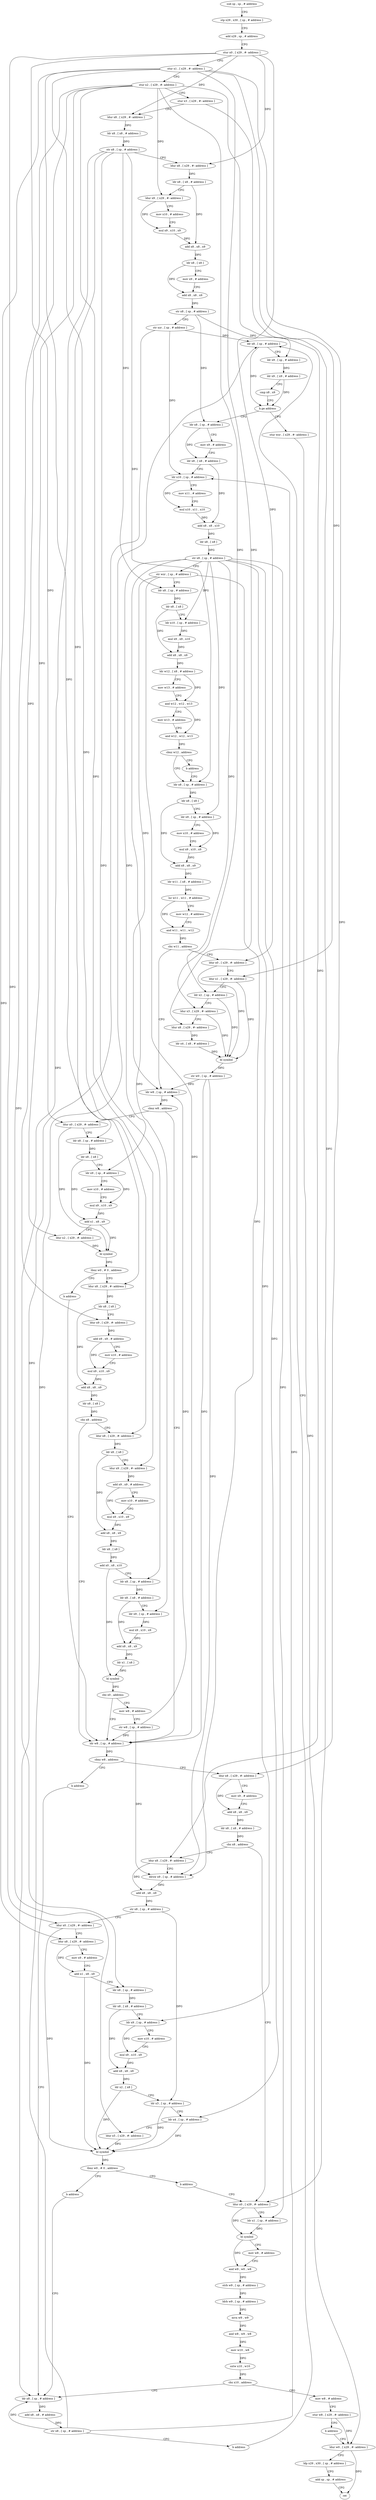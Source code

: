 digraph "func" {
"4319716" [label = "sub sp , sp , # address" ]
"4319720" [label = "stp x29 , x30 , [ sp , # address ]" ]
"4319724" [label = "add x29 , sp , # address" ]
"4319728" [label = "stur x0 , [ x29 , #- address ]" ]
"4319732" [label = "stur x1 , [ x29 , #- address ]" ]
"4319736" [label = "stur x2 , [ x29 , #- address ]" ]
"4319740" [label = "stur x3 , [ x29 , #- address ]" ]
"4319744" [label = "ldur x8 , [ x29 , #- address ]" ]
"4319748" [label = "ldr x8 , [ x8 , # address ]" ]
"4319752" [label = "str x8 , [ sp , # address ]" ]
"4319756" [label = "ldur x8 , [ x29 , #- address ]" ]
"4319760" [label = "ldr x8 , [ x8 , # address ]" ]
"4319764" [label = "ldur x9 , [ x29 , #- address ]" ]
"4319768" [label = "mov x10 , # address" ]
"4319772" [label = "mul x9 , x10 , x9" ]
"4319776" [label = "add x8 , x8 , x9" ]
"4319780" [label = "ldr x8 , [ x8 ]" ]
"4319784" [label = "mov x9 , # address" ]
"4319788" [label = "add x8 , x8 , x9" ]
"4319792" [label = "str x8 , [ sp , # address ]" ]
"4319796" [label = "str xzr , [ sp , # address ]" ]
"4319800" [label = "ldr x8 , [ sp , # address ]" ]
"4320344" [label = "stur wzr , [ x29 , #- address ]" ]
"4320348" [label = "ldur w0 , [ x29 , #- address ]" ]
"4319820" [label = "ldr x8 , [ sp , # address ]" ]
"4319824" [label = "mov x9 , # address" ]
"4319828" [label = "ldr x8 , [ x8 , # address ]" ]
"4319832" [label = "ldr x10 , [ sp , # address ]" ]
"4319836" [label = "mov x11 , # address" ]
"4319840" [label = "mul x10 , x11 , x10" ]
"4319844" [label = "add x8 , x8 , x10" ]
"4319848" [label = "ldr x8 , [ x8 ]" ]
"4319852" [label = "str x8 , [ sp , # address ]" ]
"4319856" [label = "str wzr , [ sp , # address ]" ]
"4319860" [label = "ldr x8 , [ sp , # address ]" ]
"4319864" [label = "ldr x8 , [ x8 ]" ]
"4319868" [label = "ldr x10 , [ sp , # address ]" ]
"4319872" [label = "mul x9 , x9 , x10" ]
"4319876" [label = "add x8 , x8 , x9" ]
"4319880" [label = "ldr w12 , [ x8 , # address ]" ]
"4319884" [label = "mov w13 , # address" ]
"4319888" [label = "and w12 , w12 , w13" ]
"4319892" [label = "mov w13 , # address" ]
"4319896" [label = "and w12 , w12 , w13" ]
"4319900" [label = "cbnz w12 , address" ]
"4319908" [label = "ldr x8 , [ sp , # address ]" ]
"4319904" [label = "b address" ]
"4319912" [label = "ldr x8 , [ x8 ]" ]
"4319916" [label = "ldr x9 , [ sp , # address ]" ]
"4319920" [label = "mov x10 , # address" ]
"4319924" [label = "mul x9 , x10 , x9" ]
"4319928" [label = "add x8 , x8 , x9" ]
"4319932" [label = "ldr w11 , [ x8 , # address ]" ]
"4319936" [label = "lsr w11 , w11 , # address" ]
"4319940" [label = "mov w12 , # address" ]
"4319944" [label = "and w11 , w11 , w12" ]
"4319948" [label = "cbz w11 , address" ]
"4319984" [label = "ldr w8 , [ sp , # address ]" ]
"4319952" [label = "ldur x0 , [ x29 , #- address ]" ]
"4319988" [label = "cbnz w8 , address" ]
"4320148" [label = "ldr w8 , [ sp , # address ]" ]
"4319992" [label = "ldur x0 , [ x29 , #- address ]" ]
"4319956" [label = "ldur x1 , [ x29 , #- address ]" ]
"4319960" [label = "ldr x2 , [ sp , # address ]" ]
"4319964" [label = "ldur x3 , [ x29 , #- address ]" ]
"4319968" [label = "ldur x8 , [ x29 , #- address ]" ]
"4319972" [label = "ldr x4 , [ x8 , # address ]" ]
"4319976" [label = "bl symbol" ]
"4319980" [label = "str w0 , [ sp , # address ]" ]
"4320152" [label = "cbnz w8 , address" ]
"4320160" [label = "ldur x8 , [ x29 , #- address ]" ]
"4320156" [label = "b address" ]
"4319996" [label = "ldr x8 , [ sp , # address ]" ]
"4320000" [label = "ldr x8 , [ x8 ]" ]
"4320004" [label = "ldr x9 , [ sp , # address ]" ]
"4320008" [label = "mov x10 , # address" ]
"4320012" [label = "mul x9 , x10 , x9" ]
"4320016" [label = "add x1 , x8 , x9" ]
"4320020" [label = "ldur x2 , [ x29 , #- address ]" ]
"4320024" [label = "bl symbol" ]
"4320028" [label = "tbnz w0 , # 0 , address" ]
"4320036" [label = "ldur x8 , [ x29 , #- address ]" ]
"4320032" [label = "b address" ]
"4320164" [label = "mov x9 , # address" ]
"4320168" [label = "add x8 , x8 , x9" ]
"4320172" [label = "ldr x8 , [ x8 , # address ]" ]
"4320176" [label = "cbz x8 , address" ]
"4320268" [label = "ldur x0 , [ x29 , #- address ]" ]
"4320180" [label = "ldur x8 , [ x29 , #- address ]" ]
"4320328" [label = "ldr x8 , [ sp , # address ]" ]
"4320040" [label = "ldr x8 , [ x8 ]" ]
"4320044" [label = "ldur x9 , [ x29 , #- address ]" ]
"4320048" [label = "add x9 , x9 , # address" ]
"4320052" [label = "mov x10 , # address" ]
"4320056" [label = "mul x9 , x10 , x9" ]
"4320060" [label = "add x8 , x8 , x9" ]
"4320064" [label = "ldr x8 , [ x8 ]" ]
"4320068" [label = "cbz x8 , address" ]
"4320072" [label = "ldur x8 , [ x29 , #- address ]" ]
"4320272" [label = "ldr x1 , [ sp , # address ]" ]
"4320276" [label = "bl symbol" ]
"4320280" [label = "mov w8 , # address" ]
"4320284" [label = "and w9 , w0 , w8" ]
"4320288" [label = "strb w9 , [ sp , # address ]" ]
"4320292" [label = "ldrb w9 , [ sp , # address ]" ]
"4320296" [label = "mvn w9 , w9" ]
"4320300" [label = "and w8 , w9 , w8" ]
"4320304" [label = "mov w10 , w8" ]
"4320308" [label = "sxtw x10 , w10" ]
"4320312" [label = "cbz x10 , address" ]
"4320316" [label = "mov w8 , # address" ]
"4320184" [label = "ldrsw x9 , [ sp , # address ]" ]
"4320188" [label = "add x8 , x8 , x9" ]
"4320192" [label = "str x8 , [ sp , # address ]" ]
"4320196" [label = "ldur x0 , [ x29 , #- address ]" ]
"4320200" [label = "ldur x8 , [ x29 , #- address ]" ]
"4320204" [label = "mov x9 , # address" ]
"4320208" [label = "add x1 , x8 , x9" ]
"4320212" [label = "ldr x8 , [ sp , # address ]" ]
"4320216" [label = "ldr x8 , [ x8 , # address ]" ]
"4320220" [label = "ldr x9 , [ sp , # address ]" ]
"4320224" [label = "mov x10 , # address" ]
"4320228" [label = "mul x9 , x10 , x9" ]
"4320232" [label = "add x8 , x8 , x9" ]
"4320236" [label = "ldr x2 , [ x8 ]" ]
"4320240" [label = "ldr x3 , [ sp , # address ]" ]
"4320244" [label = "ldr x4 , [ sp , # address ]" ]
"4320248" [label = "ldur x5 , [ x29 , #- address ]" ]
"4320252" [label = "bl symbol" ]
"4320256" [label = "tbnz w0 , # 0 , address" ]
"4320264" [label = "b address" ]
"4320260" [label = "b address" ]
"4320332" [label = "add x8 , x8 , # address" ]
"4320336" [label = "str x8 , [ sp , # address ]" ]
"4320340" [label = "b address" ]
"4320076" [label = "ldr x8 , [ x8 ]" ]
"4320080" [label = "ldur x9 , [ x29 , #- address ]" ]
"4320084" [label = "add x9 , x9 , # address" ]
"4320088" [label = "mov x10 , # address" ]
"4320092" [label = "mul x9 , x10 , x9" ]
"4320096" [label = "add x8 , x8 , x9" ]
"4320100" [label = "ldr x8 , [ x8 ]" ]
"4320104" [label = "add x0 , x8 , x10" ]
"4320108" [label = "ldr x8 , [ sp , # address ]" ]
"4320112" [label = "ldr x8 , [ x8 , # address ]" ]
"4320116" [label = "ldr x9 , [ sp , # address ]" ]
"4320120" [label = "mul x9 , x10 , x9" ]
"4320124" [label = "add x8 , x8 , x9" ]
"4320128" [label = "ldr x1 , [ x8 ]" ]
"4320132" [label = "bl symbol" ]
"4320136" [label = "cbz x0 , address" ]
"4320140" [label = "mov w8 , # address" ]
"4320320" [label = "stur w8 , [ x29 , #- address ]" ]
"4320324" [label = "b address" ]
"4319804" [label = "ldr x9 , [ sp , # address ]" ]
"4319808" [label = "ldr x9 , [ x9 , # address ]" ]
"4319812" [label = "cmp x8 , x9" ]
"4319816" [label = "b.ge address" ]
"4320144" [label = "str w8 , [ sp , # address ]" ]
"4320352" [label = "ldp x29 , x30 , [ sp , # address ]" ]
"4320356" [label = "add sp , sp , # address" ]
"4320360" [label = "ret" ]
"4319716" -> "4319720" [ label = "CFG" ]
"4319720" -> "4319724" [ label = "CFG" ]
"4319724" -> "4319728" [ label = "CFG" ]
"4319728" -> "4319732" [ label = "CFG" ]
"4319728" -> "4319744" [ label = "DFG" ]
"4319728" -> "4319756" [ label = "DFG" ]
"4319728" -> "4319952" [ label = "DFG" ]
"4319728" -> "4319992" [ label = "DFG" ]
"4319728" -> "4320196" [ label = "DFG" ]
"4319732" -> "4319736" [ label = "CFG" ]
"4319732" -> "4319956" [ label = "DFG" ]
"4319732" -> "4319968" [ label = "DFG" ]
"4319732" -> "4320160" [ label = "DFG" ]
"4319732" -> "4320036" [ label = "DFG" ]
"4319732" -> "4320200" [ label = "DFG" ]
"4319732" -> "4320072" [ label = "DFG" ]
"4319736" -> "4319740" [ label = "CFG" ]
"4319736" -> "4319764" [ label = "DFG" ]
"4319736" -> "4319964" [ label = "DFG" ]
"4319736" -> "4320020" [ label = "DFG" ]
"4319736" -> "4320044" [ label = "DFG" ]
"4319736" -> "4320180" [ label = "DFG" ]
"4319736" -> "4320248" [ label = "DFG" ]
"4319736" -> "4320080" [ label = "DFG" ]
"4319740" -> "4319744" [ label = "CFG" ]
"4319740" -> "4320268" [ label = "DFG" ]
"4319744" -> "4319748" [ label = "DFG" ]
"4319748" -> "4319752" [ label = "DFG" ]
"4319752" -> "4319756" [ label = "CFG" ]
"4319752" -> "4319860" [ label = "DFG" ]
"4319752" -> "4319908" [ label = "DFG" ]
"4319752" -> "4319996" [ label = "DFG" ]
"4319752" -> "4320212" [ label = "DFG" ]
"4319752" -> "4320108" [ label = "DFG" ]
"4319756" -> "4319760" [ label = "DFG" ]
"4319760" -> "4319764" [ label = "CFG" ]
"4319760" -> "4319776" [ label = "DFG" ]
"4319764" -> "4319768" [ label = "CFG" ]
"4319764" -> "4319772" [ label = "DFG" ]
"4319768" -> "4319772" [ label = "CFG" ]
"4319772" -> "4319776" [ label = "DFG" ]
"4319776" -> "4319780" [ label = "DFG" ]
"4319780" -> "4319784" [ label = "CFG" ]
"4319780" -> "4319788" [ label = "DFG" ]
"4319784" -> "4319788" [ label = "CFG" ]
"4319788" -> "4319792" [ label = "DFG" ]
"4319792" -> "4319796" [ label = "CFG" ]
"4319792" -> "4319804" [ label = "DFG" ]
"4319792" -> "4319820" [ label = "DFG" ]
"4319796" -> "4319800" [ label = "DFG" ]
"4319796" -> "4319832" [ label = "DFG" ]
"4319796" -> "4320328" [ label = "DFG" ]
"4319800" -> "4319804" [ label = "CFG" ]
"4319800" -> "4319816" [ label = "DFG" ]
"4320344" -> "4320348" [ label = "DFG" ]
"4320348" -> "4320352" [ label = "CFG" ]
"4320348" -> "4320360" [ label = "DFG" ]
"4319820" -> "4319824" [ label = "CFG" ]
"4319820" -> "4319828" [ label = "DFG" ]
"4319824" -> "4319828" [ label = "CFG" ]
"4319828" -> "4319832" [ label = "CFG" ]
"4319828" -> "4319844" [ label = "DFG" ]
"4319832" -> "4319836" [ label = "CFG" ]
"4319832" -> "4319840" [ label = "DFG" ]
"4319836" -> "4319840" [ label = "CFG" ]
"4319840" -> "4319844" [ label = "DFG" ]
"4319844" -> "4319848" [ label = "DFG" ]
"4319848" -> "4319852" [ label = "DFG" ]
"4319852" -> "4319856" [ label = "CFG" ]
"4319852" -> "4319868" [ label = "DFG" ]
"4319852" -> "4319916" [ label = "DFG" ]
"4319852" -> "4319960" [ label = "DFG" ]
"4319852" -> "4320004" [ label = "DFG" ]
"4319852" -> "4320272" [ label = "DFG" ]
"4319852" -> "4320220" [ label = "DFG" ]
"4319852" -> "4320244" [ label = "DFG" ]
"4319852" -> "4320116" [ label = "DFG" ]
"4319856" -> "4319860" [ label = "CFG" ]
"4319856" -> "4319984" [ label = "DFG" ]
"4319856" -> "4320148" [ label = "DFG" ]
"4319856" -> "4320184" [ label = "DFG" ]
"4319860" -> "4319864" [ label = "DFG" ]
"4319864" -> "4319868" [ label = "CFG" ]
"4319864" -> "4319876" [ label = "DFG" ]
"4319868" -> "4319872" [ label = "DFG" ]
"4319872" -> "4319876" [ label = "DFG" ]
"4319876" -> "4319880" [ label = "DFG" ]
"4319880" -> "4319884" [ label = "CFG" ]
"4319880" -> "4319888" [ label = "DFG" ]
"4319884" -> "4319888" [ label = "CFG" ]
"4319888" -> "4319892" [ label = "CFG" ]
"4319888" -> "4319896" [ label = "DFG" ]
"4319892" -> "4319896" [ label = "CFG" ]
"4319896" -> "4319900" [ label = "DFG" ]
"4319900" -> "4319908" [ label = "CFG" ]
"4319900" -> "4319904" [ label = "CFG" ]
"4319908" -> "4319912" [ label = "DFG" ]
"4319904" -> "4319908" [ label = "CFG" ]
"4319912" -> "4319916" [ label = "CFG" ]
"4319912" -> "4319928" [ label = "DFG" ]
"4319916" -> "4319920" [ label = "CFG" ]
"4319916" -> "4319924" [ label = "DFG" ]
"4319920" -> "4319924" [ label = "CFG" ]
"4319924" -> "4319928" [ label = "DFG" ]
"4319928" -> "4319932" [ label = "DFG" ]
"4319932" -> "4319936" [ label = "DFG" ]
"4319936" -> "4319940" [ label = "CFG" ]
"4319936" -> "4319944" [ label = "DFG" ]
"4319940" -> "4319944" [ label = "CFG" ]
"4319944" -> "4319948" [ label = "DFG" ]
"4319948" -> "4319984" [ label = "CFG" ]
"4319948" -> "4319952" [ label = "CFG" ]
"4319984" -> "4319988" [ label = "DFG" ]
"4319952" -> "4319956" [ label = "CFG" ]
"4319952" -> "4319976" [ label = "DFG" ]
"4319988" -> "4320148" [ label = "CFG" ]
"4319988" -> "4319992" [ label = "CFG" ]
"4320148" -> "4320152" [ label = "DFG" ]
"4319992" -> "4319996" [ label = "CFG" ]
"4319992" -> "4320024" [ label = "DFG" ]
"4319956" -> "4319960" [ label = "CFG" ]
"4319956" -> "4319976" [ label = "DFG" ]
"4319960" -> "4319964" [ label = "CFG" ]
"4319960" -> "4319976" [ label = "DFG" ]
"4319964" -> "4319968" [ label = "CFG" ]
"4319964" -> "4319976" [ label = "DFG" ]
"4319968" -> "4319972" [ label = "DFG" ]
"4319972" -> "4319976" [ label = "DFG" ]
"4319976" -> "4319980" [ label = "DFG" ]
"4319980" -> "4319984" [ label = "DFG" ]
"4319980" -> "4320148" [ label = "DFG" ]
"4319980" -> "4320184" [ label = "DFG" ]
"4320152" -> "4320160" [ label = "CFG" ]
"4320152" -> "4320156" [ label = "CFG" ]
"4320160" -> "4320164" [ label = "CFG" ]
"4320160" -> "4320168" [ label = "DFG" ]
"4320156" -> "4320328" [ label = "CFG" ]
"4319996" -> "4320000" [ label = "DFG" ]
"4320000" -> "4320004" [ label = "CFG" ]
"4320000" -> "4320016" [ label = "DFG" ]
"4320004" -> "4320008" [ label = "CFG" ]
"4320004" -> "4320012" [ label = "DFG" ]
"4320008" -> "4320012" [ label = "CFG" ]
"4320012" -> "4320016" [ label = "DFG" ]
"4320016" -> "4320020" [ label = "CFG" ]
"4320016" -> "4320024" [ label = "DFG" ]
"4320020" -> "4320024" [ label = "DFG" ]
"4320024" -> "4320028" [ label = "DFG" ]
"4320028" -> "4320036" [ label = "CFG" ]
"4320028" -> "4320032" [ label = "CFG" ]
"4320036" -> "4320040" [ label = "DFG" ]
"4320032" -> "4320148" [ label = "CFG" ]
"4320164" -> "4320168" [ label = "CFG" ]
"4320168" -> "4320172" [ label = "DFG" ]
"4320172" -> "4320176" [ label = "DFG" ]
"4320176" -> "4320268" [ label = "CFG" ]
"4320176" -> "4320180" [ label = "CFG" ]
"4320268" -> "4320272" [ label = "CFG" ]
"4320268" -> "4320276" [ label = "DFG" ]
"4320180" -> "4320184" [ label = "CFG" ]
"4320180" -> "4320188" [ label = "DFG" ]
"4320328" -> "4320332" [ label = "DFG" ]
"4320040" -> "4320044" [ label = "CFG" ]
"4320040" -> "4320060" [ label = "DFG" ]
"4320044" -> "4320048" [ label = "DFG" ]
"4320048" -> "4320052" [ label = "CFG" ]
"4320048" -> "4320056" [ label = "DFG" ]
"4320052" -> "4320056" [ label = "CFG" ]
"4320056" -> "4320060" [ label = "DFG" ]
"4320060" -> "4320064" [ label = "DFG" ]
"4320064" -> "4320068" [ label = "DFG" ]
"4320068" -> "4320148" [ label = "CFG" ]
"4320068" -> "4320072" [ label = "CFG" ]
"4320072" -> "4320076" [ label = "DFG" ]
"4320272" -> "4320276" [ label = "DFG" ]
"4320276" -> "4320280" [ label = "CFG" ]
"4320276" -> "4320284" [ label = "DFG" ]
"4320280" -> "4320284" [ label = "CFG" ]
"4320284" -> "4320288" [ label = "DFG" ]
"4320288" -> "4320292" [ label = "DFG" ]
"4320292" -> "4320296" [ label = "DFG" ]
"4320296" -> "4320300" [ label = "DFG" ]
"4320300" -> "4320304" [ label = "DFG" ]
"4320304" -> "4320308" [ label = "DFG" ]
"4320308" -> "4320312" [ label = "DFG" ]
"4320312" -> "4320328" [ label = "CFG" ]
"4320312" -> "4320316" [ label = "CFG" ]
"4320316" -> "4320320" [ label = "CFG" ]
"4320184" -> "4320188" [ label = "DFG" ]
"4320188" -> "4320192" [ label = "DFG" ]
"4320192" -> "4320196" [ label = "CFG" ]
"4320192" -> "4320240" [ label = "DFG" ]
"4320196" -> "4320200" [ label = "CFG" ]
"4320196" -> "4320252" [ label = "DFG" ]
"4320200" -> "4320204" [ label = "CFG" ]
"4320200" -> "4320208" [ label = "DFG" ]
"4320204" -> "4320208" [ label = "CFG" ]
"4320208" -> "4320212" [ label = "CFG" ]
"4320208" -> "4320252" [ label = "DFG" ]
"4320212" -> "4320216" [ label = "DFG" ]
"4320216" -> "4320220" [ label = "CFG" ]
"4320216" -> "4320232" [ label = "DFG" ]
"4320220" -> "4320224" [ label = "CFG" ]
"4320220" -> "4320228" [ label = "DFG" ]
"4320224" -> "4320228" [ label = "CFG" ]
"4320228" -> "4320232" [ label = "DFG" ]
"4320232" -> "4320236" [ label = "DFG" ]
"4320236" -> "4320240" [ label = "CFG" ]
"4320236" -> "4320252" [ label = "DFG" ]
"4320240" -> "4320244" [ label = "CFG" ]
"4320240" -> "4320252" [ label = "DFG" ]
"4320244" -> "4320248" [ label = "CFG" ]
"4320244" -> "4320252" [ label = "DFG" ]
"4320248" -> "4320252" [ label = "DFG" ]
"4320252" -> "4320256" [ label = "DFG" ]
"4320256" -> "4320264" [ label = "CFG" ]
"4320256" -> "4320260" [ label = "CFG" ]
"4320264" -> "4320328" [ label = "CFG" ]
"4320260" -> "4320268" [ label = "CFG" ]
"4320332" -> "4320336" [ label = "DFG" ]
"4320336" -> "4320340" [ label = "CFG" ]
"4320336" -> "4319800" [ label = "DFG" ]
"4320336" -> "4319832" [ label = "DFG" ]
"4320336" -> "4320328" [ label = "DFG" ]
"4320340" -> "4319800" [ label = "CFG" ]
"4320076" -> "4320080" [ label = "CFG" ]
"4320076" -> "4320096" [ label = "DFG" ]
"4320080" -> "4320084" [ label = "DFG" ]
"4320084" -> "4320088" [ label = "CFG" ]
"4320084" -> "4320092" [ label = "DFG" ]
"4320088" -> "4320092" [ label = "CFG" ]
"4320092" -> "4320096" [ label = "DFG" ]
"4320096" -> "4320100" [ label = "DFG" ]
"4320100" -> "4320104" [ label = "DFG" ]
"4320104" -> "4320108" [ label = "CFG" ]
"4320104" -> "4320132" [ label = "DFG" ]
"4320108" -> "4320112" [ label = "DFG" ]
"4320112" -> "4320116" [ label = "CFG" ]
"4320112" -> "4320124" [ label = "DFG" ]
"4320116" -> "4320120" [ label = "DFG" ]
"4320120" -> "4320124" [ label = "DFG" ]
"4320124" -> "4320128" [ label = "DFG" ]
"4320128" -> "4320132" [ label = "DFG" ]
"4320132" -> "4320136" [ label = "DFG" ]
"4320136" -> "4320148" [ label = "CFG" ]
"4320136" -> "4320140" [ label = "CFG" ]
"4320140" -> "4320144" [ label = "CFG" ]
"4320320" -> "4320324" [ label = "CFG" ]
"4320320" -> "4320348" [ label = "DFG" ]
"4320324" -> "4320348" [ label = "CFG" ]
"4319804" -> "4319808" [ label = "DFG" ]
"4319808" -> "4319812" [ label = "CFG" ]
"4319808" -> "4319816" [ label = "DFG" ]
"4319812" -> "4319816" [ label = "CFG" ]
"4319816" -> "4320344" [ label = "CFG" ]
"4319816" -> "4319820" [ label = "CFG" ]
"4320144" -> "4320148" [ label = "DFG" ]
"4320144" -> "4319984" [ label = "DFG" ]
"4320144" -> "4320184" [ label = "DFG" ]
"4320352" -> "4320356" [ label = "CFG" ]
"4320356" -> "4320360" [ label = "CFG" ]
}
